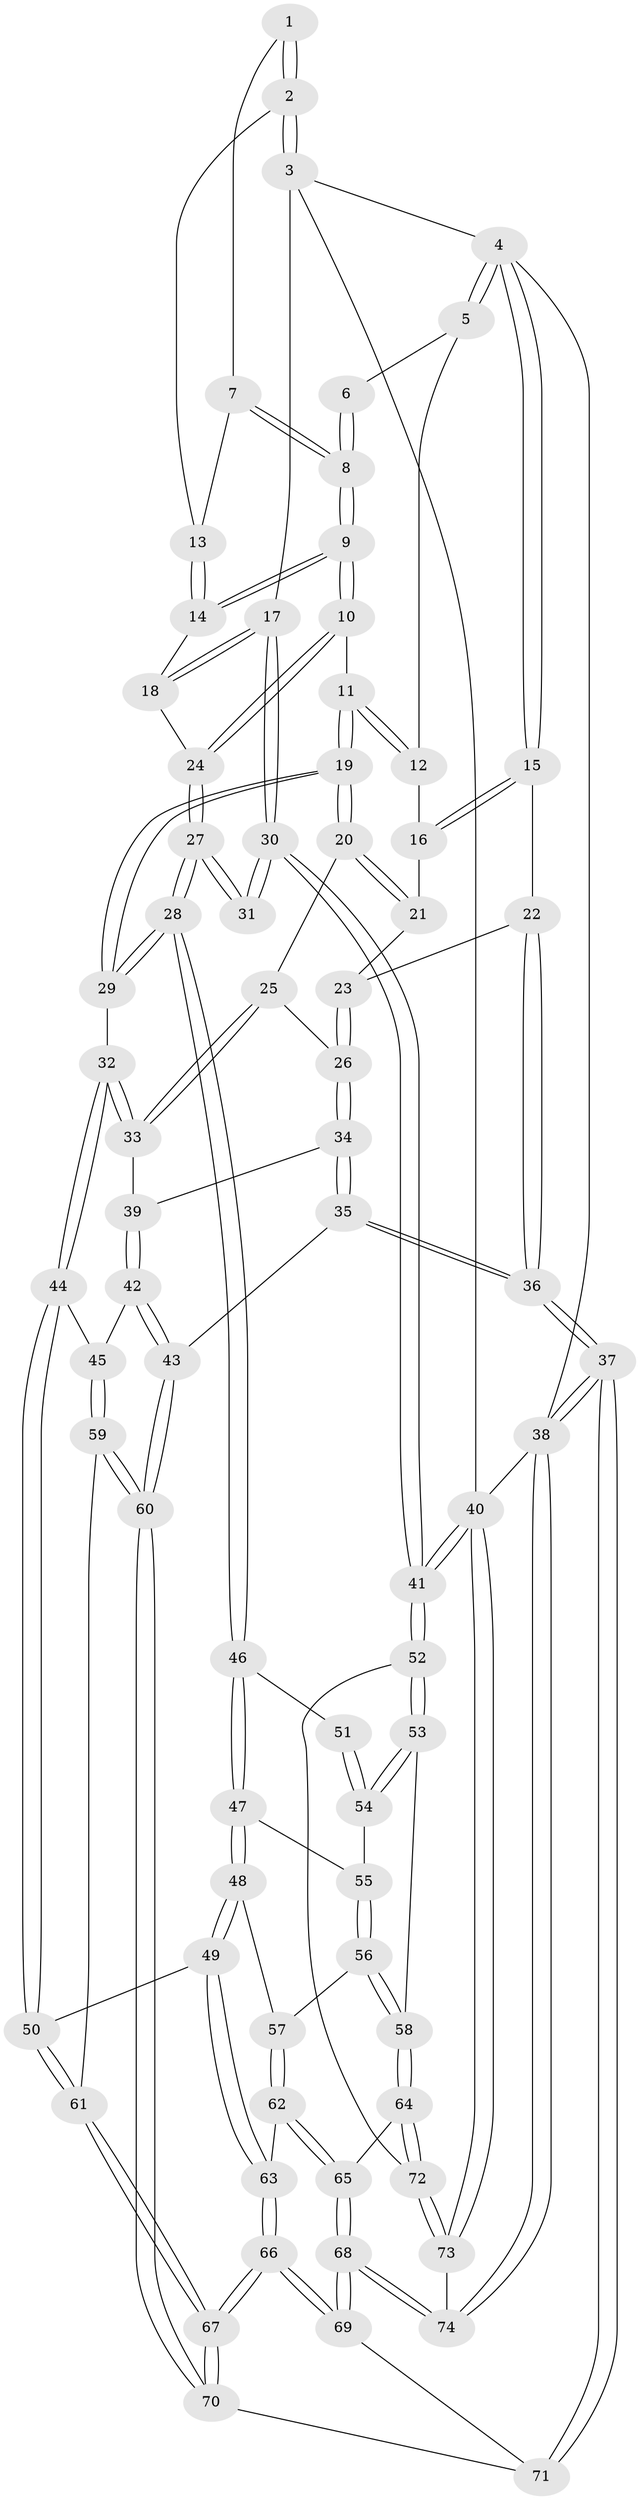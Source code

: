 // Generated by graph-tools (version 1.1) at 2025/11/02/27/25 16:11:53]
// undirected, 74 vertices, 182 edges
graph export_dot {
graph [start="1"]
  node [color=gray90,style=filled];
  1 [pos="+0.750710465272165+0"];
  2 [pos="+1+0"];
  3 [pos="+1+0"];
  4 [pos="+0+0"];
  5 [pos="+0.45811787144155275+0"];
  6 [pos="+0.4591282631519953+0"];
  7 [pos="+0.7042382816891052+0.10654234737246934"];
  8 [pos="+0.6843597698862648+0.1325250715439241"];
  9 [pos="+0.6902110135522881+0.22057920380587"];
  10 [pos="+0.6655142350534383+0.25946087770023796"];
  11 [pos="+0.5829114177986008+0.2919636628347319"];
  12 [pos="+0.43488539892822514+0"];
  13 [pos="+0.8600837987355573+0.033458628439146605"];
  14 [pos="+0.8023175295533345+0.17747730959941224"];
  15 [pos="+0+0"];
  16 [pos="+0.32664736584083254+0.12093490871711692"];
  17 [pos="+1+0.009624723117157343"];
  18 [pos="+0.905967878750222+0.24433016699247023"];
  19 [pos="+0.521464544150222+0.37737145897411956"];
  20 [pos="+0.46392617441481576+0.36184646149208266"];
  21 [pos="+0.3040018761158838+0.18065134216156978"];
  22 [pos="+0+0.012133214171122392"];
  23 [pos="+0.14272277519805202+0.2706681433490756"];
  24 [pos="+0.8432701826739437+0.38074496145661885"];
  25 [pos="+0.28464576454335433+0.41605514896961643"];
  26 [pos="+0.1845853462283848+0.4066019185636026"];
  27 [pos="+0.8528320781604314+0.40881408731143926"];
  28 [pos="+0.6043966254785129+0.5339922490490128"];
  29 [pos="+0.5470301435301788+0.4829464649801384"];
  30 [pos="+1+0.5449952203527462"];
  31 [pos="+0.9647872276891484+0.5072239683607548"];
  32 [pos="+0.4087473938786039+0.5840451918421745"];
  33 [pos="+0.35329380727078885+0.5701550340211875"];
  34 [pos="+0.14169933676396188+0.49839403727798326"];
  35 [pos="+0.0007640688802156283+0.5909354930462672"];
  36 [pos="+0+0.6129599767116601"];
  37 [pos="+0+1"];
  38 [pos="+0+1"];
  39 [pos="+0.25673239665143455+0.5945899683157504"];
  40 [pos="+1+1"];
  41 [pos="+1+0.8858710989535398"];
  42 [pos="+0.25340991542639485+0.6548021493093739"];
  43 [pos="+0.19923875228288418+0.7486253022755692"];
  44 [pos="+0.40156540531223717+0.6661753536701802"];
  45 [pos="+0.35747768831706+0.6908498434761896"];
  46 [pos="+0.6080081060877723+0.541682155180669"];
  47 [pos="+0.6116402706318266+0.5568693263801751"];
  48 [pos="+0.6023132448641716+0.5860046614189687"];
  49 [pos="+0.4863371051269835+0.7493071044651685"];
  50 [pos="+0.4521947574310814+0.7304041143613459"];
  51 [pos="+0.8779133414291961+0.5676135892992921"];
  52 [pos="+1+0.8786739846272605"];
  53 [pos="+0.8076368650595942+0.747289464795031"];
  54 [pos="+0.8131265435730455+0.6540691704660739"];
  55 [pos="+0.6389193876449604+0.5829093912838116"];
  56 [pos="+0.7148666823771092+0.7252517137587673"];
  57 [pos="+0.6144034412001814+0.743333674534203"];
  58 [pos="+0.7636993478315839+0.7683519766270585"];
  59 [pos="+0.30414182864784084+0.7841780089375362"];
  60 [pos="+0.21153111910560782+0.7917637895384887"];
  61 [pos="+0.34409407886319066+0.8053993783559628"];
  62 [pos="+0.5999347892374174+0.7799259862634215"];
  63 [pos="+0.4912972164720075+0.7598590910285726"];
  64 [pos="+0.7359926519422134+0.8173871018817928"];
  65 [pos="+0.6126186049013798+0.8004990385066676"];
  66 [pos="+0.45304979698275494+0.9465506613458752"];
  67 [pos="+0.41369963630012524+0.9034229277689713"];
  68 [pos="+0.5069370939902262+1"];
  69 [pos="+0.49717073238786513+1"];
  70 [pos="+0.18637019155949736+0.8469428752035432"];
  71 [pos="+0.1739692746894433+0.8680971322301559"];
  72 [pos="+0.739263327436939+0.9100322649231385"];
  73 [pos="+0.5935340987796919+1"];
  74 [pos="+0.5165529677246159+1"];
  1 -- 2;
  1 -- 2;
  1 -- 7;
  2 -- 3;
  2 -- 3;
  2 -- 13;
  3 -- 4;
  3 -- 17;
  3 -- 40;
  4 -- 5;
  4 -- 5;
  4 -- 15;
  4 -- 15;
  4 -- 38;
  5 -- 6;
  5 -- 12;
  6 -- 8;
  6 -- 8;
  7 -- 8;
  7 -- 8;
  7 -- 13;
  8 -- 9;
  8 -- 9;
  9 -- 10;
  9 -- 10;
  9 -- 14;
  9 -- 14;
  10 -- 11;
  10 -- 24;
  10 -- 24;
  11 -- 12;
  11 -- 12;
  11 -- 19;
  11 -- 19;
  12 -- 16;
  13 -- 14;
  13 -- 14;
  14 -- 18;
  15 -- 16;
  15 -- 16;
  15 -- 22;
  16 -- 21;
  17 -- 18;
  17 -- 18;
  17 -- 30;
  17 -- 30;
  18 -- 24;
  19 -- 20;
  19 -- 20;
  19 -- 29;
  19 -- 29;
  20 -- 21;
  20 -- 21;
  20 -- 25;
  21 -- 23;
  22 -- 23;
  22 -- 36;
  22 -- 36;
  23 -- 26;
  23 -- 26;
  24 -- 27;
  24 -- 27;
  25 -- 26;
  25 -- 33;
  25 -- 33;
  26 -- 34;
  26 -- 34;
  27 -- 28;
  27 -- 28;
  27 -- 31;
  27 -- 31;
  28 -- 29;
  28 -- 29;
  28 -- 46;
  28 -- 46;
  29 -- 32;
  30 -- 31;
  30 -- 31;
  30 -- 41;
  30 -- 41;
  32 -- 33;
  32 -- 33;
  32 -- 44;
  32 -- 44;
  33 -- 39;
  34 -- 35;
  34 -- 35;
  34 -- 39;
  35 -- 36;
  35 -- 36;
  35 -- 43;
  36 -- 37;
  36 -- 37;
  37 -- 38;
  37 -- 38;
  37 -- 71;
  37 -- 71;
  38 -- 74;
  38 -- 74;
  38 -- 40;
  39 -- 42;
  39 -- 42;
  40 -- 41;
  40 -- 41;
  40 -- 73;
  40 -- 73;
  41 -- 52;
  41 -- 52;
  42 -- 43;
  42 -- 43;
  42 -- 45;
  43 -- 60;
  43 -- 60;
  44 -- 45;
  44 -- 50;
  44 -- 50;
  45 -- 59;
  45 -- 59;
  46 -- 47;
  46 -- 47;
  46 -- 51;
  47 -- 48;
  47 -- 48;
  47 -- 55;
  48 -- 49;
  48 -- 49;
  48 -- 57;
  49 -- 50;
  49 -- 63;
  49 -- 63;
  50 -- 61;
  50 -- 61;
  51 -- 54;
  51 -- 54;
  52 -- 53;
  52 -- 53;
  52 -- 72;
  53 -- 54;
  53 -- 54;
  53 -- 58;
  54 -- 55;
  55 -- 56;
  55 -- 56;
  56 -- 57;
  56 -- 58;
  56 -- 58;
  57 -- 62;
  57 -- 62;
  58 -- 64;
  58 -- 64;
  59 -- 60;
  59 -- 60;
  59 -- 61;
  60 -- 70;
  60 -- 70;
  61 -- 67;
  61 -- 67;
  62 -- 63;
  62 -- 65;
  62 -- 65;
  63 -- 66;
  63 -- 66;
  64 -- 65;
  64 -- 72;
  64 -- 72;
  65 -- 68;
  65 -- 68;
  66 -- 67;
  66 -- 67;
  66 -- 69;
  66 -- 69;
  67 -- 70;
  67 -- 70;
  68 -- 69;
  68 -- 69;
  68 -- 74;
  68 -- 74;
  69 -- 71;
  70 -- 71;
  72 -- 73;
  72 -- 73;
  73 -- 74;
}
